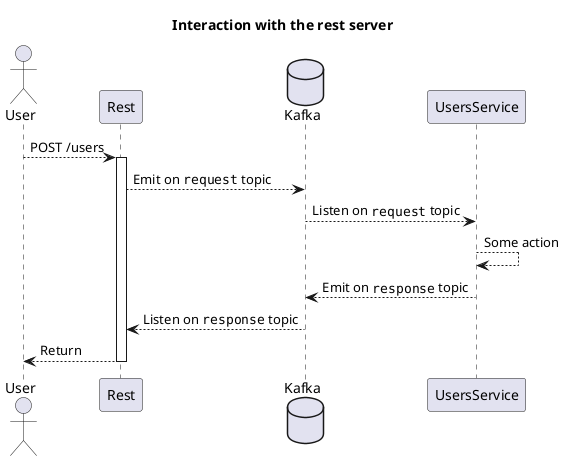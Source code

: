 @startuml
title Interaction with the rest server
actor User
User --> Rest : POST /users
activate Rest
database Kafka
Rest --> Kafka : Emit on ""request"" topic
Kafka --> UsersService : Listen on ""request"" topic
UsersService --> UsersService : Some action
UsersService --> Kafka : Emit on ""response"" topic
Kafka --> Rest : Listen on ""response"" topic
Rest --> User : Return
deactivate Rest
@enduml